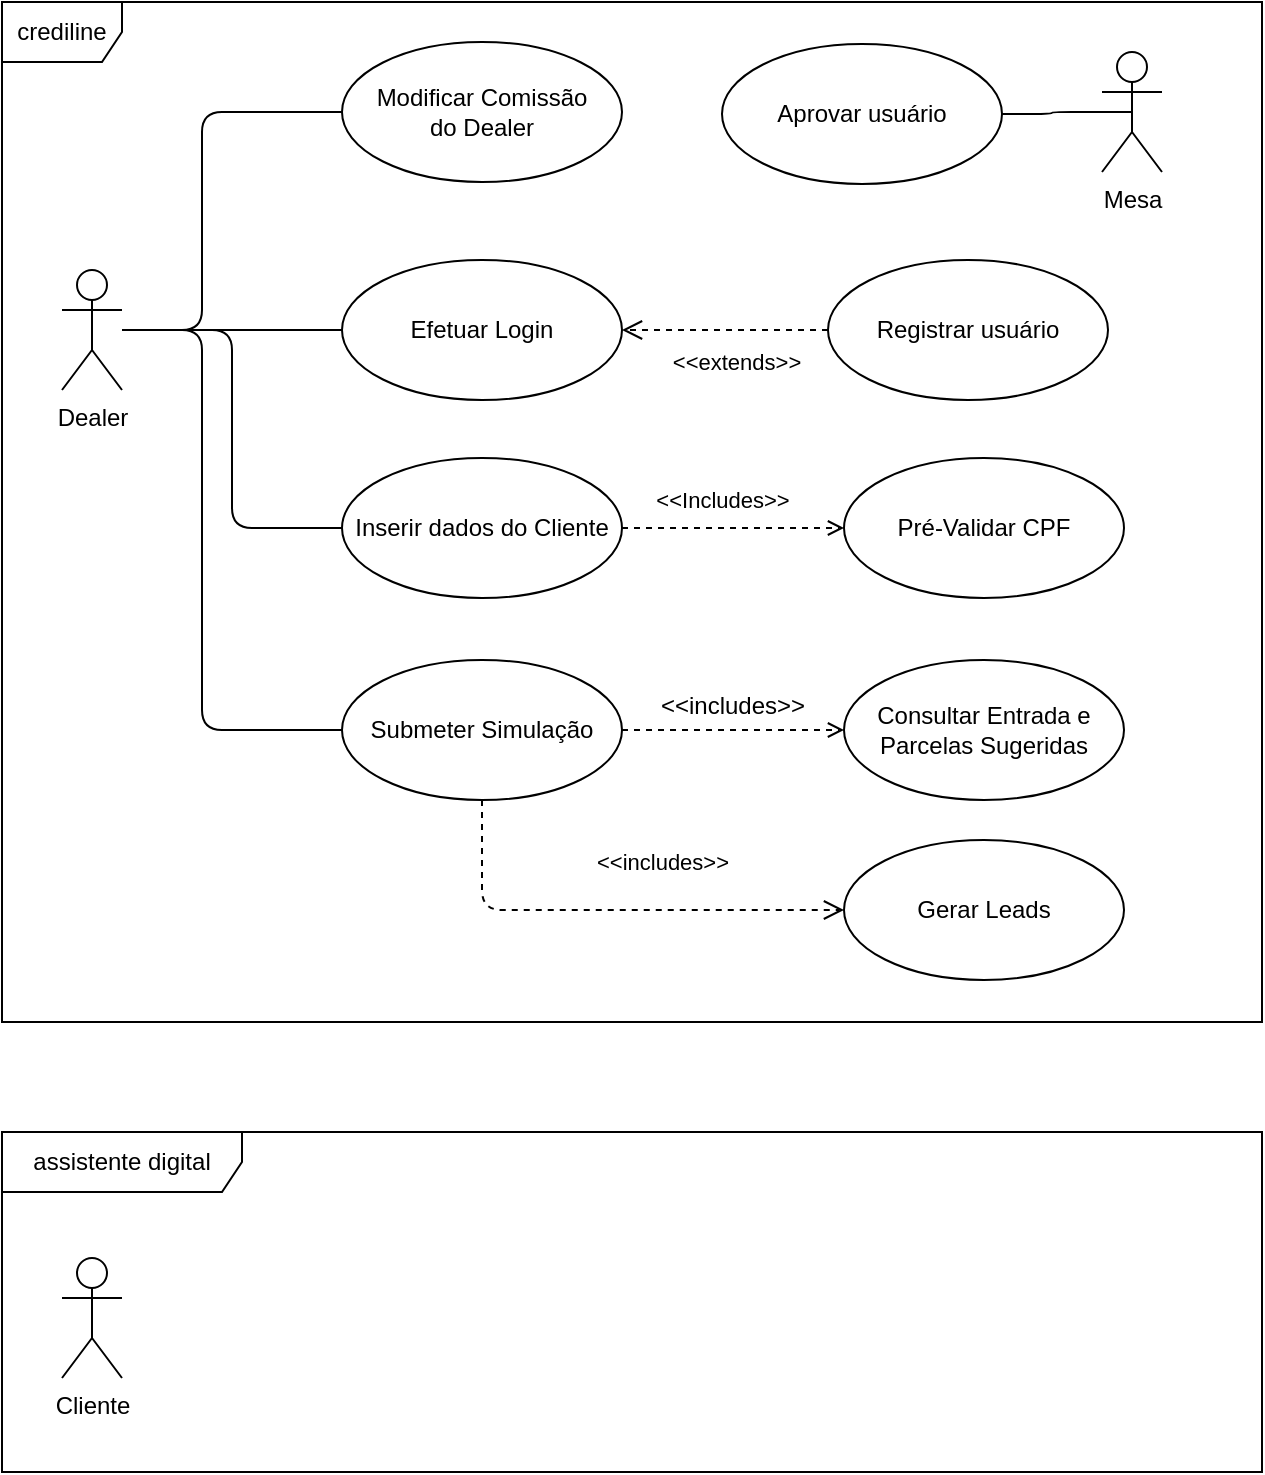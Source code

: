 <mxfile version="15.2.5" type="github">
  <diagram name="Page-1" id="e7e014a7-5840-1c2e-5031-d8a46d1fe8dd">
    <mxGraphModel dx="1310" dy="872" grid="1" gridSize="10" guides="1" tooltips="1" connect="1" arrows="1" fold="1" page="1" pageScale="1" pageWidth="1169" pageHeight="826" background="none" math="0" shadow="0">
      <root>
        <mxCell id="0" />
        <mxCell id="1" parent="0" />
        <mxCell id="wXZRbD5WT0OOeAHf7rLL-62" value="crediline" style="shape=umlFrame;whiteSpace=wrap;html=1;" vertex="1" parent="1">
          <mxGeometry x="210" y="10" width="630" height="510" as="geometry" />
        </mxCell>
        <mxCell id="wXZRbD5WT0OOeAHf7rLL-63" value="assistente digital" style="shape=umlFrame;whiteSpace=wrap;html=1;width=120;height=30;" vertex="1" parent="1">
          <mxGeometry x="210" y="575" width="630" height="170" as="geometry" />
        </mxCell>
        <mxCell id="wXZRbD5WT0OOeAHf7rLL-45" style="edgeStyle=orthogonalEdgeStyle;rounded=0;orthogonalLoop=1;jettySize=auto;html=1;entryX=0;entryY=0.5;entryDx=0;entryDy=0;endArrow=none;endFill=0;" edge="1" parent="1" source="wXZRbD5WT0OOeAHf7rLL-41" target="wXZRbD5WT0OOeAHf7rLL-44">
          <mxGeometry relative="1" as="geometry" />
        </mxCell>
        <mxCell id="wXZRbD5WT0OOeAHf7rLL-50" style="edgeStyle=orthogonalEdgeStyle;rounded=1;orthogonalLoop=1;jettySize=auto;html=1;entryX=0;entryY=0.5;entryDx=0;entryDy=0;endArrow=none;endFill=0;" edge="1" parent="1" source="wXZRbD5WT0OOeAHf7rLL-41" target="wXZRbD5WT0OOeAHf7rLL-46">
          <mxGeometry relative="1" as="geometry" />
        </mxCell>
        <mxCell id="wXZRbD5WT0OOeAHf7rLL-57" style="edgeStyle=orthogonalEdgeStyle;rounded=1;orthogonalLoop=1;jettySize=auto;html=1;entryX=0;entryY=0.5;entryDx=0;entryDy=0;endArrow=none;endFill=0;strokeWidth=1;" edge="1" parent="1" source="wXZRbD5WT0OOeAHf7rLL-41" target="wXZRbD5WT0OOeAHf7rLL-56">
          <mxGeometry relative="1" as="geometry">
            <Array as="points">
              <mxPoint x="310" y="174" />
              <mxPoint x="310" y="374" />
            </Array>
          </mxGeometry>
        </mxCell>
        <mxCell id="wXZRbD5WT0OOeAHf7rLL-61" style="edgeStyle=orthogonalEdgeStyle;rounded=1;orthogonalLoop=1;jettySize=auto;html=1;entryX=0;entryY=0.5;entryDx=0;entryDy=0;endArrow=none;endFill=0;endSize=6;strokeWidth=1;" edge="1" parent="1" source="wXZRbD5WT0OOeAHf7rLL-41" target="wXZRbD5WT0OOeAHf7rLL-60">
          <mxGeometry relative="1" as="geometry">
            <Array as="points">
              <mxPoint x="310" y="174" />
              <mxPoint x="310" y="65" />
            </Array>
          </mxGeometry>
        </mxCell>
        <mxCell id="wXZRbD5WT0OOeAHf7rLL-41" value="Dealer" style="shape=umlActor;verticalLabelPosition=bottom;verticalAlign=top;html=1;" vertex="1" parent="1">
          <mxGeometry x="240" y="144" width="30" height="60" as="geometry" />
        </mxCell>
        <mxCell id="wXZRbD5WT0OOeAHf7rLL-44" value="Efetuar Login" style="ellipse;whiteSpace=wrap;html=1;" vertex="1" parent="1">
          <mxGeometry x="380" y="139" width="140" height="70" as="geometry" />
        </mxCell>
        <mxCell id="wXZRbD5WT0OOeAHf7rLL-46" value="Inserir dados do Cliente" style="ellipse;whiteSpace=wrap;html=1;" vertex="1" parent="1">
          <mxGeometry x="380" y="238" width="140" height="70" as="geometry" />
        </mxCell>
        <mxCell id="wXZRbD5WT0OOeAHf7rLL-47" value="Pré-Validar CPF" style="ellipse;whiteSpace=wrap;html=1;" vertex="1" parent="1">
          <mxGeometry x="631" y="238" width="140" height="70" as="geometry" />
        </mxCell>
        <mxCell id="wXZRbD5WT0OOeAHf7rLL-49" value="&amp;lt;&amp;lt;Includes&amp;gt;&amp;gt;" style="endArrow=open;endSize=6;endFill=0;html=1;entryX=0;entryY=0.5;entryDx=0;entryDy=0;edgeStyle=orthogonalEdgeStyle;dashed=1;" edge="1" parent="1" source="wXZRbD5WT0OOeAHf7rLL-46" target="wXZRbD5WT0OOeAHf7rLL-47">
          <mxGeometry x="-0.099" y="14" width="160" relative="1" as="geometry">
            <mxPoint x="520" y="314" as="sourcePoint" />
            <mxPoint x="680" y="314" as="targetPoint" />
            <mxPoint as="offset" />
          </mxGeometry>
        </mxCell>
        <mxCell id="wXZRbD5WT0OOeAHf7rLL-51" value="Consultar Entrada e Parcelas Sugeridas" style="ellipse;whiteSpace=wrap;html=1;" vertex="1" parent="1">
          <mxGeometry x="631" y="339" width="140" height="70" as="geometry" />
        </mxCell>
        <mxCell id="wXZRbD5WT0OOeAHf7rLL-58" style="edgeStyle=orthogonalEdgeStyle;rounded=1;orthogonalLoop=1;jettySize=auto;html=1;entryX=0;entryY=0.5;entryDx=0;entryDy=0;endArrow=open;endFill=0;dashed=1;" edge="1" parent="1" source="wXZRbD5WT0OOeAHf7rLL-56" target="wXZRbD5WT0OOeAHf7rLL-51">
          <mxGeometry relative="1" as="geometry" />
        </mxCell>
        <mxCell id="wXZRbD5WT0OOeAHf7rLL-78" value="&amp;lt;&amp;lt;includes&amp;gt;&amp;gt;" style="edgeStyle=orthogonalEdgeStyle;rounded=1;orthogonalLoop=1;jettySize=auto;html=1;entryX=0;entryY=0.5;entryDx=0;entryDy=0;endArrow=open;endFill=0;startSize=7;endSize=8;sourcePerimeterSpacing=0;targetPerimeterSpacing=0;strokeWidth=1;exitX=0.5;exitY=1;exitDx=0;exitDy=0;dashed=1;" edge="1" parent="1" source="wXZRbD5WT0OOeAHf7rLL-56" target="wXZRbD5WT0OOeAHf7rLL-77">
          <mxGeometry x="0.229" y="24" relative="1" as="geometry">
            <mxPoint as="offset" />
          </mxGeometry>
        </mxCell>
        <mxCell id="wXZRbD5WT0OOeAHf7rLL-56" value="Submeter Simulação" style="ellipse;whiteSpace=wrap;html=1;" vertex="1" parent="1">
          <mxGeometry x="380" y="339" width="140" height="70" as="geometry" />
        </mxCell>
        <mxCell id="wXZRbD5WT0OOeAHf7rLL-59" value="&amp;lt;&amp;lt;includes&amp;gt;&amp;gt;" style="text;html=1;align=center;verticalAlign=middle;resizable=0;points=[];autosize=1;strokeColor=none;fillColor=none;" vertex="1" parent="1">
          <mxGeometry x="530" y="352" width="90" height="20" as="geometry" />
        </mxCell>
        <mxCell id="wXZRbD5WT0OOeAHf7rLL-60" value="Modificar Comissão &lt;br&gt;do Dealer" style="ellipse;whiteSpace=wrap;html=1;" vertex="1" parent="1">
          <mxGeometry x="380" y="30" width="140" height="70" as="geometry" />
        </mxCell>
        <mxCell id="wXZRbD5WT0OOeAHf7rLL-64" value="Cliente" style="shape=umlActor;verticalLabelPosition=bottom;verticalAlign=top;html=1;" vertex="1" parent="1">
          <mxGeometry x="240" y="638" width="30" height="60" as="geometry" />
        </mxCell>
        <mxCell id="wXZRbD5WT0OOeAHf7rLL-68" value="&amp;lt;&amp;lt;extends&amp;gt;&amp;gt;" style="edgeStyle=orthogonalEdgeStyle;rounded=1;orthogonalLoop=1;jettySize=auto;html=1;entryX=1;entryY=0.5;entryDx=0;entryDy=0;endArrow=open;endFill=0;endSize=8;targetPerimeterSpacing=0;strokeWidth=1;dashed=1;startSize=7;sourcePerimeterSpacing=0;" edge="1" parent="1" source="wXZRbD5WT0OOeAHf7rLL-67" target="wXZRbD5WT0OOeAHf7rLL-44">
          <mxGeometry x="-0.111" y="16" relative="1" as="geometry">
            <mxPoint as="offset" />
          </mxGeometry>
        </mxCell>
        <mxCell id="wXZRbD5WT0OOeAHf7rLL-67" value="Registrar usuário" style="ellipse;whiteSpace=wrap;html=1;" vertex="1" parent="1">
          <mxGeometry x="623" y="139" width="140" height="70" as="geometry" />
        </mxCell>
        <mxCell id="wXZRbD5WT0OOeAHf7rLL-70" value="Mesa" style="shape=umlActor;verticalLabelPosition=bottom;verticalAlign=top;html=1;" vertex="1" parent="1">
          <mxGeometry x="760" y="35" width="30" height="60" as="geometry" />
        </mxCell>
        <mxCell id="wXZRbD5WT0OOeAHf7rLL-73" style="edgeStyle=orthogonalEdgeStyle;rounded=1;orthogonalLoop=1;jettySize=auto;html=1;entryX=0.5;entryY=0.5;entryDx=0;entryDy=0;entryPerimeter=0;endArrow=none;endFill=0;startSize=7;endSize=8;sourcePerimeterSpacing=0;targetPerimeterSpacing=0;strokeWidth=1;" edge="1" parent="1" source="wXZRbD5WT0OOeAHf7rLL-72" target="wXZRbD5WT0OOeAHf7rLL-70">
          <mxGeometry relative="1" as="geometry" />
        </mxCell>
        <mxCell id="wXZRbD5WT0OOeAHf7rLL-72" value="Aprovar usuário" style="ellipse;whiteSpace=wrap;html=1;" vertex="1" parent="1">
          <mxGeometry x="570" y="31" width="140" height="70" as="geometry" />
        </mxCell>
        <mxCell id="wXZRbD5WT0OOeAHf7rLL-77" value="Gerar Leads" style="ellipse;whiteSpace=wrap;html=1;" vertex="1" parent="1">
          <mxGeometry x="631" y="429" width="140" height="70" as="geometry" />
        </mxCell>
      </root>
    </mxGraphModel>
  </diagram>
</mxfile>

